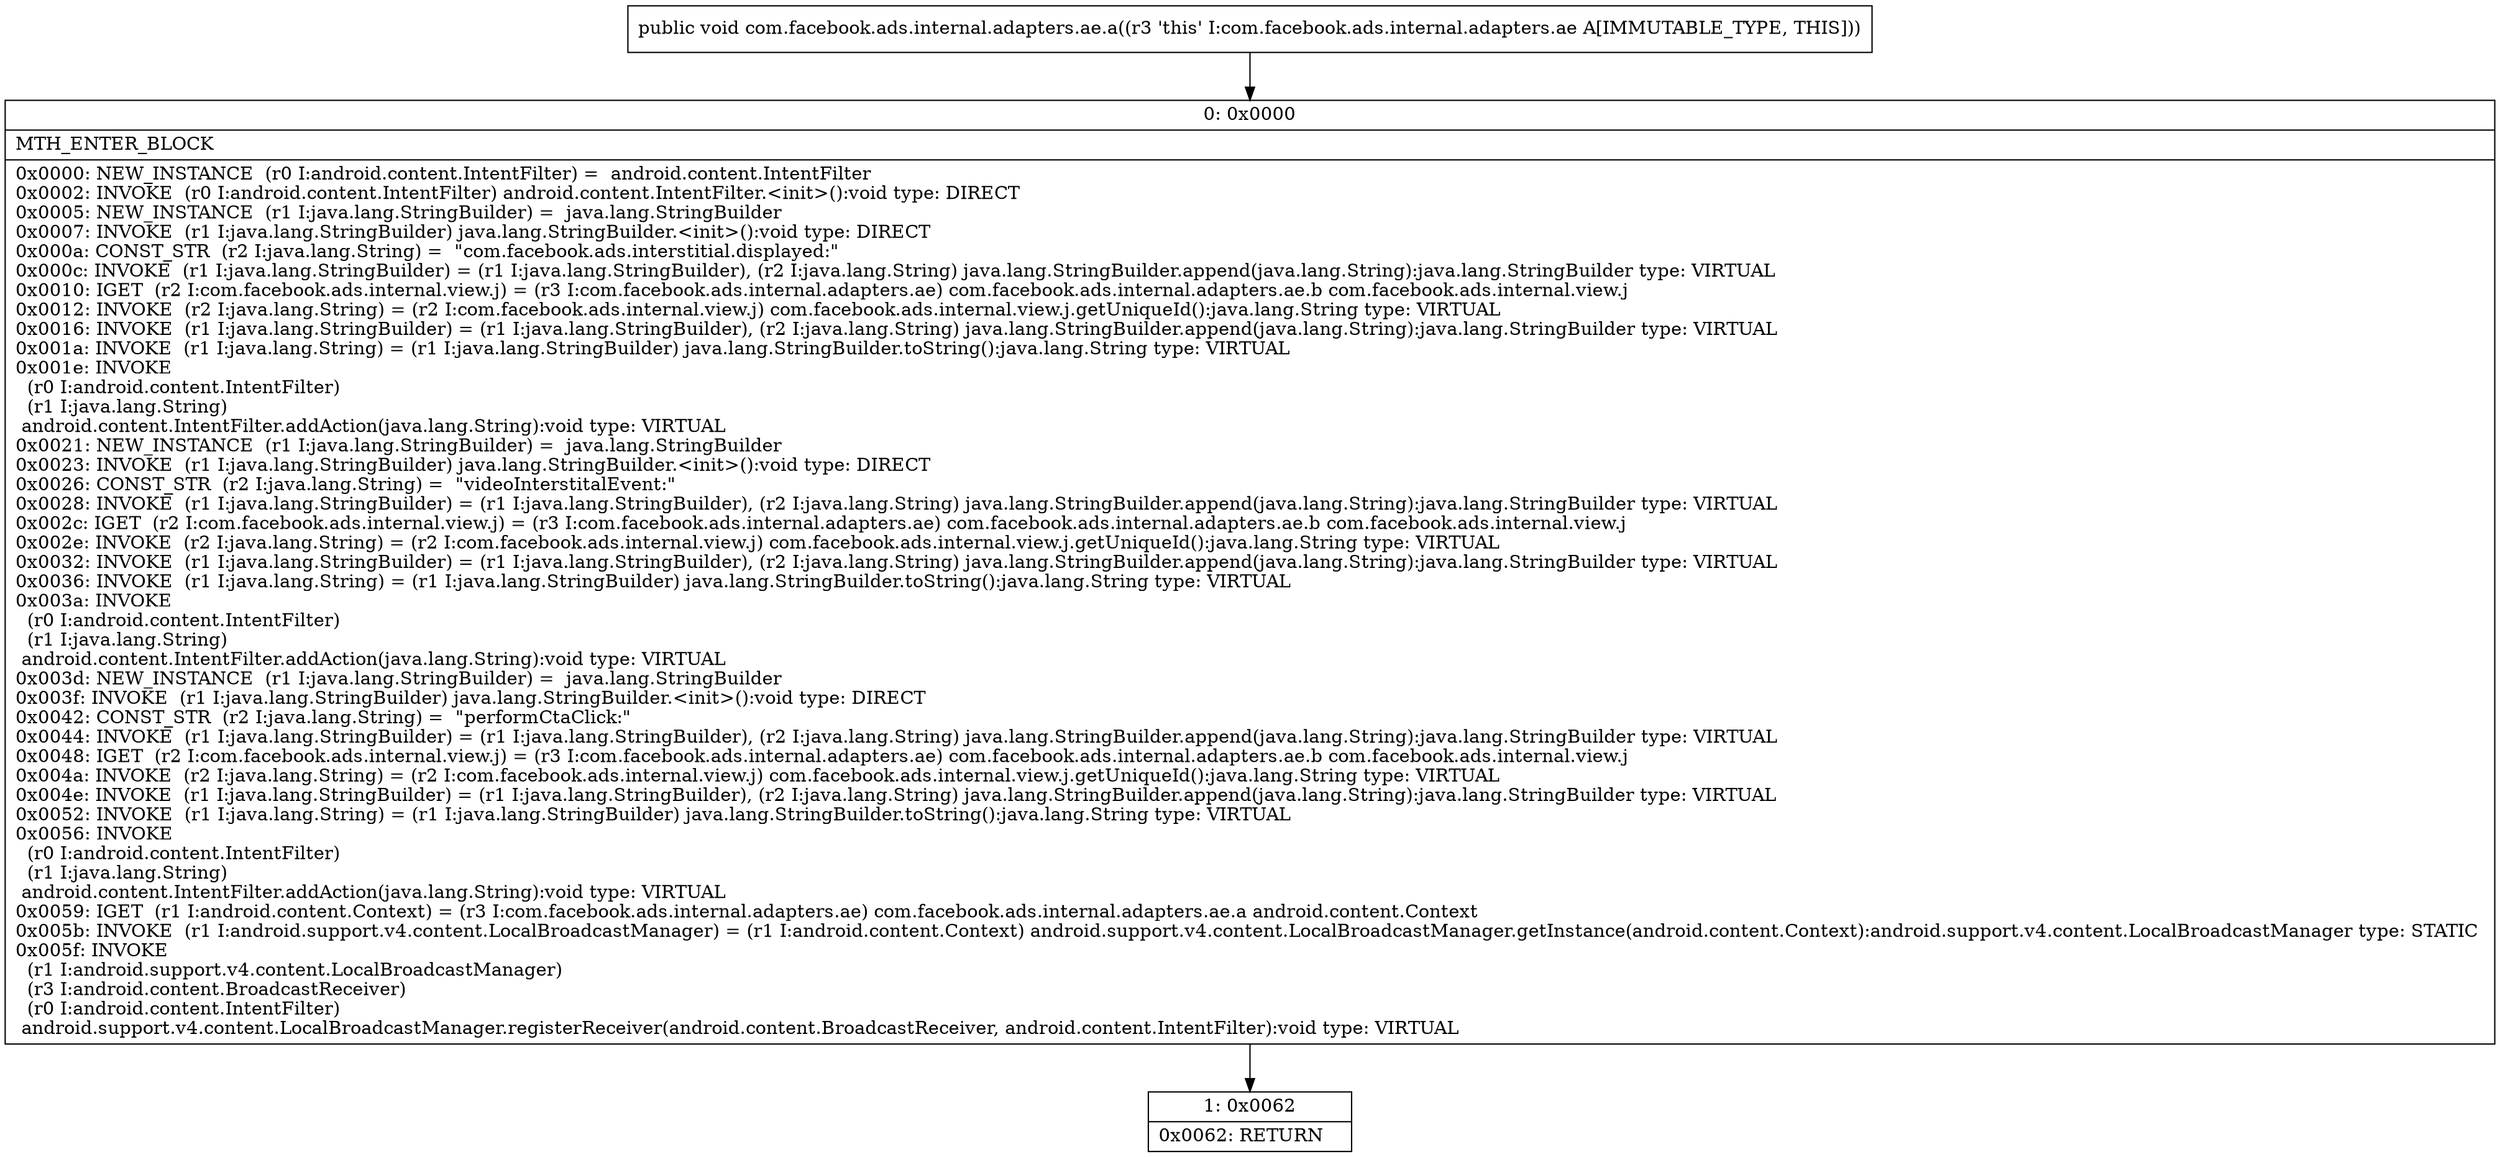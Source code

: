 digraph "CFG forcom.facebook.ads.internal.adapters.ae.a()V" {
Node_0 [shape=record,label="{0\:\ 0x0000|MTH_ENTER_BLOCK\l|0x0000: NEW_INSTANCE  (r0 I:android.content.IntentFilter) =  android.content.IntentFilter \l0x0002: INVOKE  (r0 I:android.content.IntentFilter) android.content.IntentFilter.\<init\>():void type: DIRECT \l0x0005: NEW_INSTANCE  (r1 I:java.lang.StringBuilder) =  java.lang.StringBuilder \l0x0007: INVOKE  (r1 I:java.lang.StringBuilder) java.lang.StringBuilder.\<init\>():void type: DIRECT \l0x000a: CONST_STR  (r2 I:java.lang.String) =  \"com.facebook.ads.interstitial.displayed:\" \l0x000c: INVOKE  (r1 I:java.lang.StringBuilder) = (r1 I:java.lang.StringBuilder), (r2 I:java.lang.String) java.lang.StringBuilder.append(java.lang.String):java.lang.StringBuilder type: VIRTUAL \l0x0010: IGET  (r2 I:com.facebook.ads.internal.view.j) = (r3 I:com.facebook.ads.internal.adapters.ae) com.facebook.ads.internal.adapters.ae.b com.facebook.ads.internal.view.j \l0x0012: INVOKE  (r2 I:java.lang.String) = (r2 I:com.facebook.ads.internal.view.j) com.facebook.ads.internal.view.j.getUniqueId():java.lang.String type: VIRTUAL \l0x0016: INVOKE  (r1 I:java.lang.StringBuilder) = (r1 I:java.lang.StringBuilder), (r2 I:java.lang.String) java.lang.StringBuilder.append(java.lang.String):java.lang.StringBuilder type: VIRTUAL \l0x001a: INVOKE  (r1 I:java.lang.String) = (r1 I:java.lang.StringBuilder) java.lang.StringBuilder.toString():java.lang.String type: VIRTUAL \l0x001e: INVOKE  \l  (r0 I:android.content.IntentFilter)\l  (r1 I:java.lang.String)\l android.content.IntentFilter.addAction(java.lang.String):void type: VIRTUAL \l0x0021: NEW_INSTANCE  (r1 I:java.lang.StringBuilder) =  java.lang.StringBuilder \l0x0023: INVOKE  (r1 I:java.lang.StringBuilder) java.lang.StringBuilder.\<init\>():void type: DIRECT \l0x0026: CONST_STR  (r2 I:java.lang.String) =  \"videoInterstitalEvent:\" \l0x0028: INVOKE  (r1 I:java.lang.StringBuilder) = (r1 I:java.lang.StringBuilder), (r2 I:java.lang.String) java.lang.StringBuilder.append(java.lang.String):java.lang.StringBuilder type: VIRTUAL \l0x002c: IGET  (r2 I:com.facebook.ads.internal.view.j) = (r3 I:com.facebook.ads.internal.adapters.ae) com.facebook.ads.internal.adapters.ae.b com.facebook.ads.internal.view.j \l0x002e: INVOKE  (r2 I:java.lang.String) = (r2 I:com.facebook.ads.internal.view.j) com.facebook.ads.internal.view.j.getUniqueId():java.lang.String type: VIRTUAL \l0x0032: INVOKE  (r1 I:java.lang.StringBuilder) = (r1 I:java.lang.StringBuilder), (r2 I:java.lang.String) java.lang.StringBuilder.append(java.lang.String):java.lang.StringBuilder type: VIRTUAL \l0x0036: INVOKE  (r1 I:java.lang.String) = (r1 I:java.lang.StringBuilder) java.lang.StringBuilder.toString():java.lang.String type: VIRTUAL \l0x003a: INVOKE  \l  (r0 I:android.content.IntentFilter)\l  (r1 I:java.lang.String)\l android.content.IntentFilter.addAction(java.lang.String):void type: VIRTUAL \l0x003d: NEW_INSTANCE  (r1 I:java.lang.StringBuilder) =  java.lang.StringBuilder \l0x003f: INVOKE  (r1 I:java.lang.StringBuilder) java.lang.StringBuilder.\<init\>():void type: DIRECT \l0x0042: CONST_STR  (r2 I:java.lang.String) =  \"performCtaClick:\" \l0x0044: INVOKE  (r1 I:java.lang.StringBuilder) = (r1 I:java.lang.StringBuilder), (r2 I:java.lang.String) java.lang.StringBuilder.append(java.lang.String):java.lang.StringBuilder type: VIRTUAL \l0x0048: IGET  (r2 I:com.facebook.ads.internal.view.j) = (r3 I:com.facebook.ads.internal.adapters.ae) com.facebook.ads.internal.adapters.ae.b com.facebook.ads.internal.view.j \l0x004a: INVOKE  (r2 I:java.lang.String) = (r2 I:com.facebook.ads.internal.view.j) com.facebook.ads.internal.view.j.getUniqueId():java.lang.String type: VIRTUAL \l0x004e: INVOKE  (r1 I:java.lang.StringBuilder) = (r1 I:java.lang.StringBuilder), (r2 I:java.lang.String) java.lang.StringBuilder.append(java.lang.String):java.lang.StringBuilder type: VIRTUAL \l0x0052: INVOKE  (r1 I:java.lang.String) = (r1 I:java.lang.StringBuilder) java.lang.StringBuilder.toString():java.lang.String type: VIRTUAL \l0x0056: INVOKE  \l  (r0 I:android.content.IntentFilter)\l  (r1 I:java.lang.String)\l android.content.IntentFilter.addAction(java.lang.String):void type: VIRTUAL \l0x0059: IGET  (r1 I:android.content.Context) = (r3 I:com.facebook.ads.internal.adapters.ae) com.facebook.ads.internal.adapters.ae.a android.content.Context \l0x005b: INVOKE  (r1 I:android.support.v4.content.LocalBroadcastManager) = (r1 I:android.content.Context) android.support.v4.content.LocalBroadcastManager.getInstance(android.content.Context):android.support.v4.content.LocalBroadcastManager type: STATIC \l0x005f: INVOKE  \l  (r1 I:android.support.v4.content.LocalBroadcastManager)\l  (r3 I:android.content.BroadcastReceiver)\l  (r0 I:android.content.IntentFilter)\l android.support.v4.content.LocalBroadcastManager.registerReceiver(android.content.BroadcastReceiver, android.content.IntentFilter):void type: VIRTUAL \l}"];
Node_1 [shape=record,label="{1\:\ 0x0062|0x0062: RETURN   \l}"];
MethodNode[shape=record,label="{public void com.facebook.ads.internal.adapters.ae.a((r3 'this' I:com.facebook.ads.internal.adapters.ae A[IMMUTABLE_TYPE, THIS])) }"];
MethodNode -> Node_0;
Node_0 -> Node_1;
}

